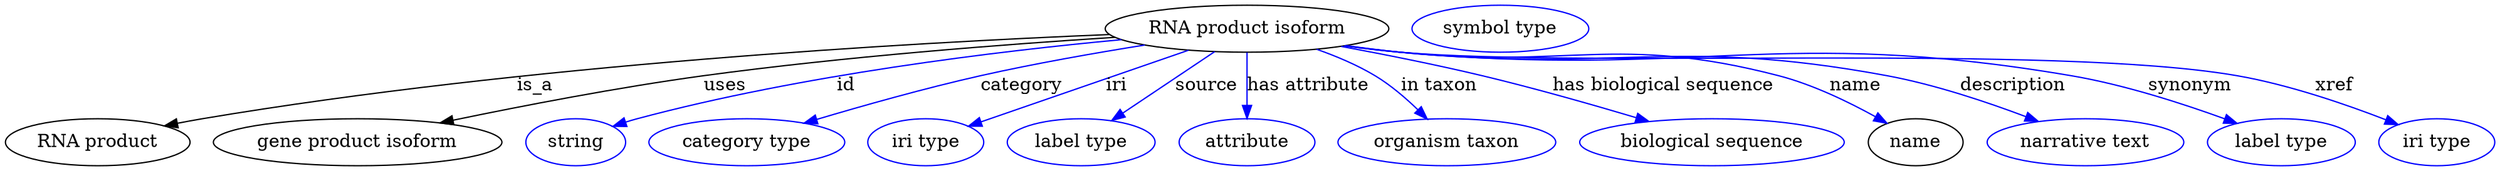 digraph {
	graph [bb="0,0,1562.9,123"];
	node [label="\N"];
	"RNA product isoform"	 [height=0.5,
		label="RNA product isoform",
		pos="782.49,105",
		width=2.4734];
	"RNA product"	 [height=0.5,
		pos="58.495,18",
		width=1.6249];
	"RNA product isoform" -> "RNA product"	 [label=is_a,
		lp="334.49,61.5",
		pos="e,101.86,30.225 695.15,101.37 568.62,94.866 327.48,77.755 126.49,36 121.74,35.012 116.82,33.896 111.9,32.716"];
	"gene product isoform"	 [height=0.5,
		pos="222.49,18",
		width=2.4192];
	"RNA product isoform" -> "gene product isoform"	 [label=uses,
		lp="454.49,61.5",
		pos="e,275.92,32.318 698.27,98.965 629.23,93.327 529.13,83.572 442.49,69 389.23,60.04 329.58,45.954 285.84,34.853"];
	id	 [color=blue,
		height=0.5,
		label=string,
		pos="358.49,18",
		width=0.84854];
	"RNA product isoform" -> id	 [color=blue,
		label=id,
		lp="528.99,61.5",
		pos="e,382.27,29.715 702.25,97.044 623.46,87.738 500.59,69.198 398.49,36 396.23,35.265 393.93,34.441 391.63,33.562",
		style=solid];
	category	 [color=blue,
		height=0.5,
		label="category type",
		pos="465.49,18",
		width=1.6249];
	"RNA product isoform" -> category	 [color=blue,
		label=category,
		lp="640.99,61.5",
		pos="e,502.93,31.832 717.84,92.594 687.23,86.288 650.28,78.048 617.49,69 581.94,59.187 542.46,45.867 512.65,35.301",
		style=solid];
	iri	 [color=blue,
		height=0.5,
		label="iri type",
		pos="578.49,18",
		width=1.011];
	"RNA product isoform" -> iri	 [color=blue,
		label=iri,
		lp="699.99,61.5",
		pos="e,606.23,29.827 744.12,88.636 707.25,72.912 651.91,49.311 615.51,33.784",
		style=solid];
	source	 [color=blue,
		height=0.5,
		label="label type",
		pos="678.49,18",
		width=1.2638];
	"RNA product isoform" -> source	 [color=blue,
		label=source,
		lp="755.49,61.5",
		pos="e,698.1,34.402 761.45,87.394 745.53,74.081 723.54,55.681 706.2,41.173",
		style=solid];
	"has attribute"	 [color=blue,
		height=0.5,
		label=attribute,
		pos="782.49,18",
		width=1.1193];
	"RNA product isoform" -> "has attribute"	 [color=blue,
		label="has attribute",
		lp="815.99,61.5",
		pos="e,782.49,36.003 782.49,86.974 782.49,75.192 782.49,59.561 782.49,46.158",
		style=solid];
	"in taxon"	 [color=blue,
		height=0.5,
		label="organism taxon",
		pos="906.49,18",
		width=1.8234];
	"RNA product isoform" -> "in taxon"	 [color=blue,
		label="in taxon",
		lp="893.99,61.5",
		pos="e,890.45,35.915 820.18,88.49 831.31,82.938 843.24,76.284 853.49,69 864.07,61.489 874.59,51.91 883.44,43.087",
		style=solid];
	"has biological sequence"	 [color=blue,
		height=0.5,
		label="biological sequence",
		pos="1070.5,18",
		width=2.2387];
	"RNA product isoform" -> "has biological sequence"	 [color=blue,
		label="has biological sequence",
		lp="1031.5,61.5",
		pos="e,1028.1,33.337 839.49,91.121 864.46,84.785 894.05,76.933 920.49,69 953.4,59.13 989.89,46.753 1018.6,36.663",
		style=solid];
	name	 [height=0.5,
		pos="1199.5,18",
		width=0.84854];
	"RNA product isoform" -> name	 [color=blue,
		label=name,
		lp="1153,61.5",
		pos="e,1178.9,31.702 846.13,92.357 857.54,90.363 869.35,88.476 880.49,87 977.75,74.123 1006.2,95.986 1100.5,69 1125.3,61.916 1151.1,48.396 \
1170.1,37.056",
		style=solid];
	description	 [color=blue,
		height=0.5,
		label="narrative text",
		pos="1305.5,18",
		width=1.6068];
	"RNA product isoform" -> description	 [color=blue,
		label=description,
		lp="1252,61.5",
		pos="e,1274.1,33.182 845.58,92.261 857.16,90.252 869.16,88.385 880.49,87 1009.6,71.227 1045.4,96.596 1172.5,69 1204.4,62.065 1238.8,48.705 \
1264.6,37.398",
		style=solid];
	synonym	 [color=blue,
		height=0.5,
		label="label type",
		pos="1426.5,18",
		width=1.2638];
	"RNA product isoform" -> synonym	 [color=blue,
		label=synonym,
		lp="1364,61.5",
		pos="e,1396.9,31.772 845.3,92.145 856.96,90.135 869.06,88.297 880.49,87 1060,66.637 1109.4,104.32 1286.5,69 1321.8,61.963 1360.1,47.516 \
1387.7,35.79",
		style=solid];
	xref	 [color=blue,
		height=0.5,
		label="iri type",
		pos="1526.5,18",
		width=1.011];
	"RNA product isoform" -> xref	 [color=blue,
		label=xref,
		lp="1453.5,61.5",
		pos="e,1500.8,30.84 845.03,92.103 856.77,90.084 868.97,88.253 880.49,87 993.9,74.663 1281.7,91.529 1393.5,69 1428,62.04 1465.3,47.026 \
1491.6,35.081",
		style=solid];
	"macromolecular machine_name"	 [color=blue,
		height=0.5,
		label="symbol type",
		pos="944.49,105",
		width=1.5165];
}
